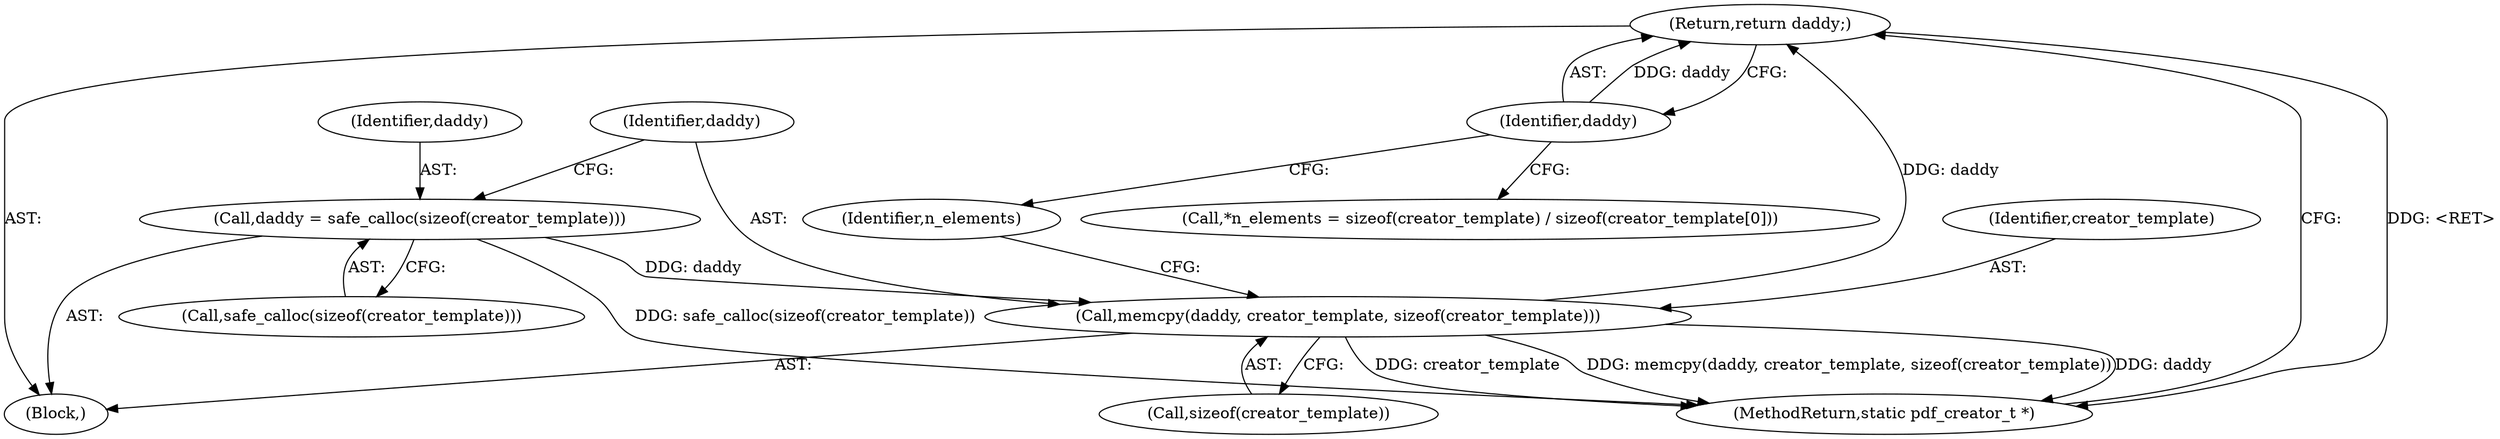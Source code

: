 digraph "0_pdfresurrect_0c4120fffa3dffe97b95c486a120eded82afe8a6_5@pointer" {
"1000136" [label="(Return,return daddy;)"];
"1000137" [label="(Identifier,daddy)"];
"1000119" [label="(Call,memcpy(daddy, creator_template, sizeof(creator_template)))"];
"1000114" [label="(Call,daddy = safe_calloc(sizeof(creator_template)))"];
"1000121" [label="(Identifier,creator_template)"];
"1000119" [label="(Call,memcpy(daddy, creator_template, sizeof(creator_template)))"];
"1000114" [label="(Call,daddy = safe_calloc(sizeof(creator_template)))"];
"1000116" [label="(Call,safe_calloc(sizeof(creator_template)))"];
"1000137" [label="(Identifier,daddy)"];
"1000122" [label="(Call,sizeof(creator_template))"];
"1000136" [label="(Return,return daddy;)"];
"1000126" [label="(Call,*n_elements = sizeof(creator_template) / sizeof(creator_template[0]))"];
"1000138" [label="(MethodReturn,static pdf_creator_t *)"];
"1000120" [label="(Identifier,daddy)"];
"1000115" [label="(Identifier,daddy)"];
"1000125" [label="(Identifier,n_elements)"];
"1000102" [label="(Block,)"];
"1000136" -> "1000102"  [label="AST: "];
"1000136" -> "1000137"  [label="CFG: "];
"1000137" -> "1000136"  [label="AST: "];
"1000138" -> "1000136"  [label="CFG: "];
"1000136" -> "1000138"  [label="DDG: <RET>"];
"1000137" -> "1000136"  [label="DDG: daddy"];
"1000119" -> "1000136"  [label="DDG: daddy"];
"1000137" -> "1000126"  [label="CFG: "];
"1000137" -> "1000125"  [label="CFG: "];
"1000119" -> "1000102"  [label="AST: "];
"1000119" -> "1000122"  [label="CFG: "];
"1000120" -> "1000119"  [label="AST: "];
"1000121" -> "1000119"  [label="AST: "];
"1000122" -> "1000119"  [label="AST: "];
"1000125" -> "1000119"  [label="CFG: "];
"1000119" -> "1000138"  [label="DDG: creator_template"];
"1000119" -> "1000138"  [label="DDG: memcpy(daddy, creator_template, sizeof(creator_template))"];
"1000119" -> "1000138"  [label="DDG: daddy"];
"1000114" -> "1000119"  [label="DDG: daddy"];
"1000114" -> "1000102"  [label="AST: "];
"1000114" -> "1000116"  [label="CFG: "];
"1000115" -> "1000114"  [label="AST: "];
"1000116" -> "1000114"  [label="AST: "];
"1000120" -> "1000114"  [label="CFG: "];
"1000114" -> "1000138"  [label="DDG: safe_calloc(sizeof(creator_template))"];
}
